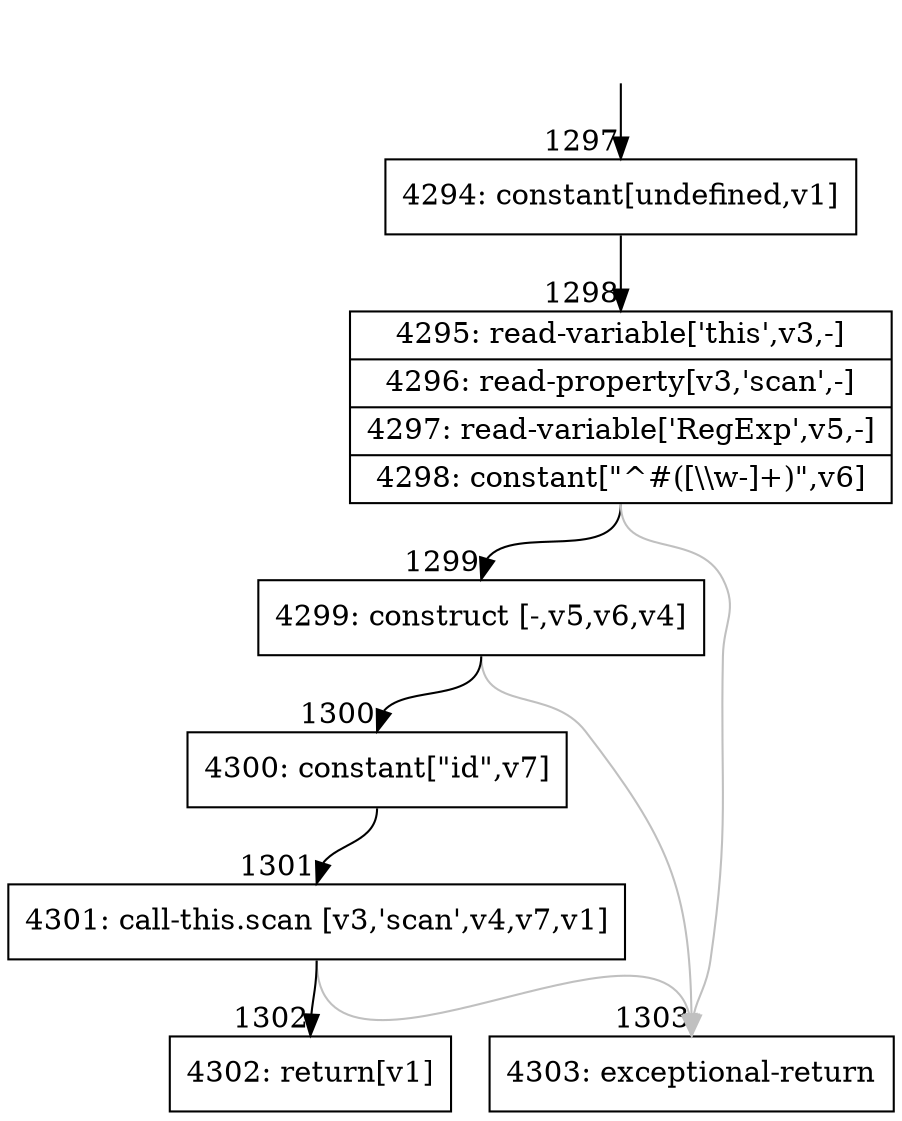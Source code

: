 digraph {
rankdir="TD"
BB_entry74[shape=none,label=""];
BB_entry74 -> BB1297 [tailport=s, headport=n, headlabel="    1297"]
BB1297 [shape=record label="{4294: constant[undefined,v1]}" ] 
BB1297 -> BB1298 [tailport=s, headport=n, headlabel="      1298"]
BB1298 [shape=record label="{4295: read-variable['this',v3,-]|4296: read-property[v3,'scan',-]|4297: read-variable['RegExp',v5,-]|4298: constant[\"^#([\\\\w-]+)\",v6]}" ] 
BB1298 -> BB1299 [tailport=s, headport=n, headlabel="      1299"]
BB1298 -> BB1303 [tailport=s, headport=n, color=gray, headlabel="      1303"]
BB1299 [shape=record label="{4299: construct [-,v5,v6,v4]}" ] 
BB1299 -> BB1300 [tailport=s, headport=n, headlabel="      1300"]
BB1299 -> BB1303 [tailport=s, headport=n, color=gray]
BB1300 [shape=record label="{4300: constant[\"id\",v7]}" ] 
BB1300 -> BB1301 [tailport=s, headport=n, headlabel="      1301"]
BB1301 [shape=record label="{4301: call-this.scan [v3,'scan',v4,v7,v1]}" ] 
BB1301 -> BB1302 [tailport=s, headport=n, headlabel="      1302"]
BB1301 -> BB1303 [tailport=s, headport=n, color=gray]
BB1302 [shape=record label="{4302: return[v1]}" ] 
BB1303 [shape=record label="{4303: exceptional-return}" ] 
//#$~ 1454
}
